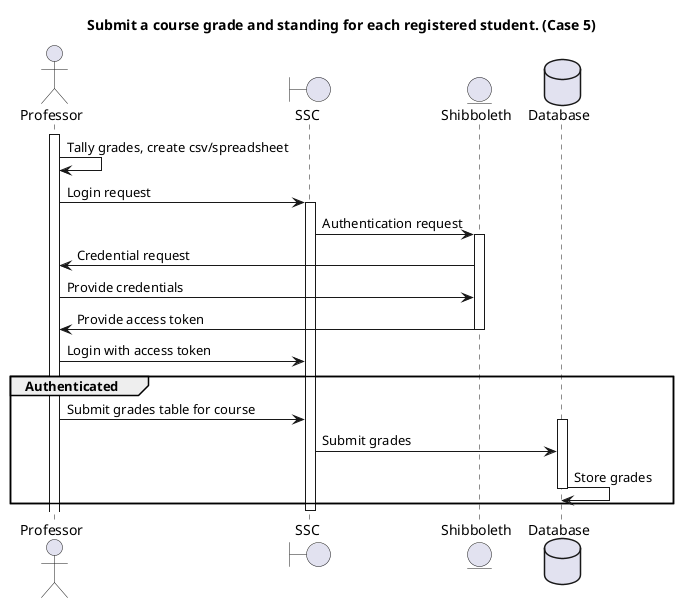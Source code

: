 @startuml
title Submit a course grade and standing for each registered student. (Case 5)
actor Professor as prof
boundary SSC as ssc
entity Shibboleth as shib
database Database as db

activate prof
prof -> prof : Tally grades, create csv/spreadsheet
prof -> ssc : Login request
activate ssc
ssc -> shib : Authentication request
activate shib
shib -> prof : Credential request
prof -> shib : Provide credentials
shib -> prof : Provide access token
deactivate shib
prof -> ssc : Login with access token
group Authenticated
prof -> ssc : Submit grades table for course
activate db
ssc -> db : Submit grades
db -> db : Store grades
deactivate db
end
deactivate ssc
@enduml